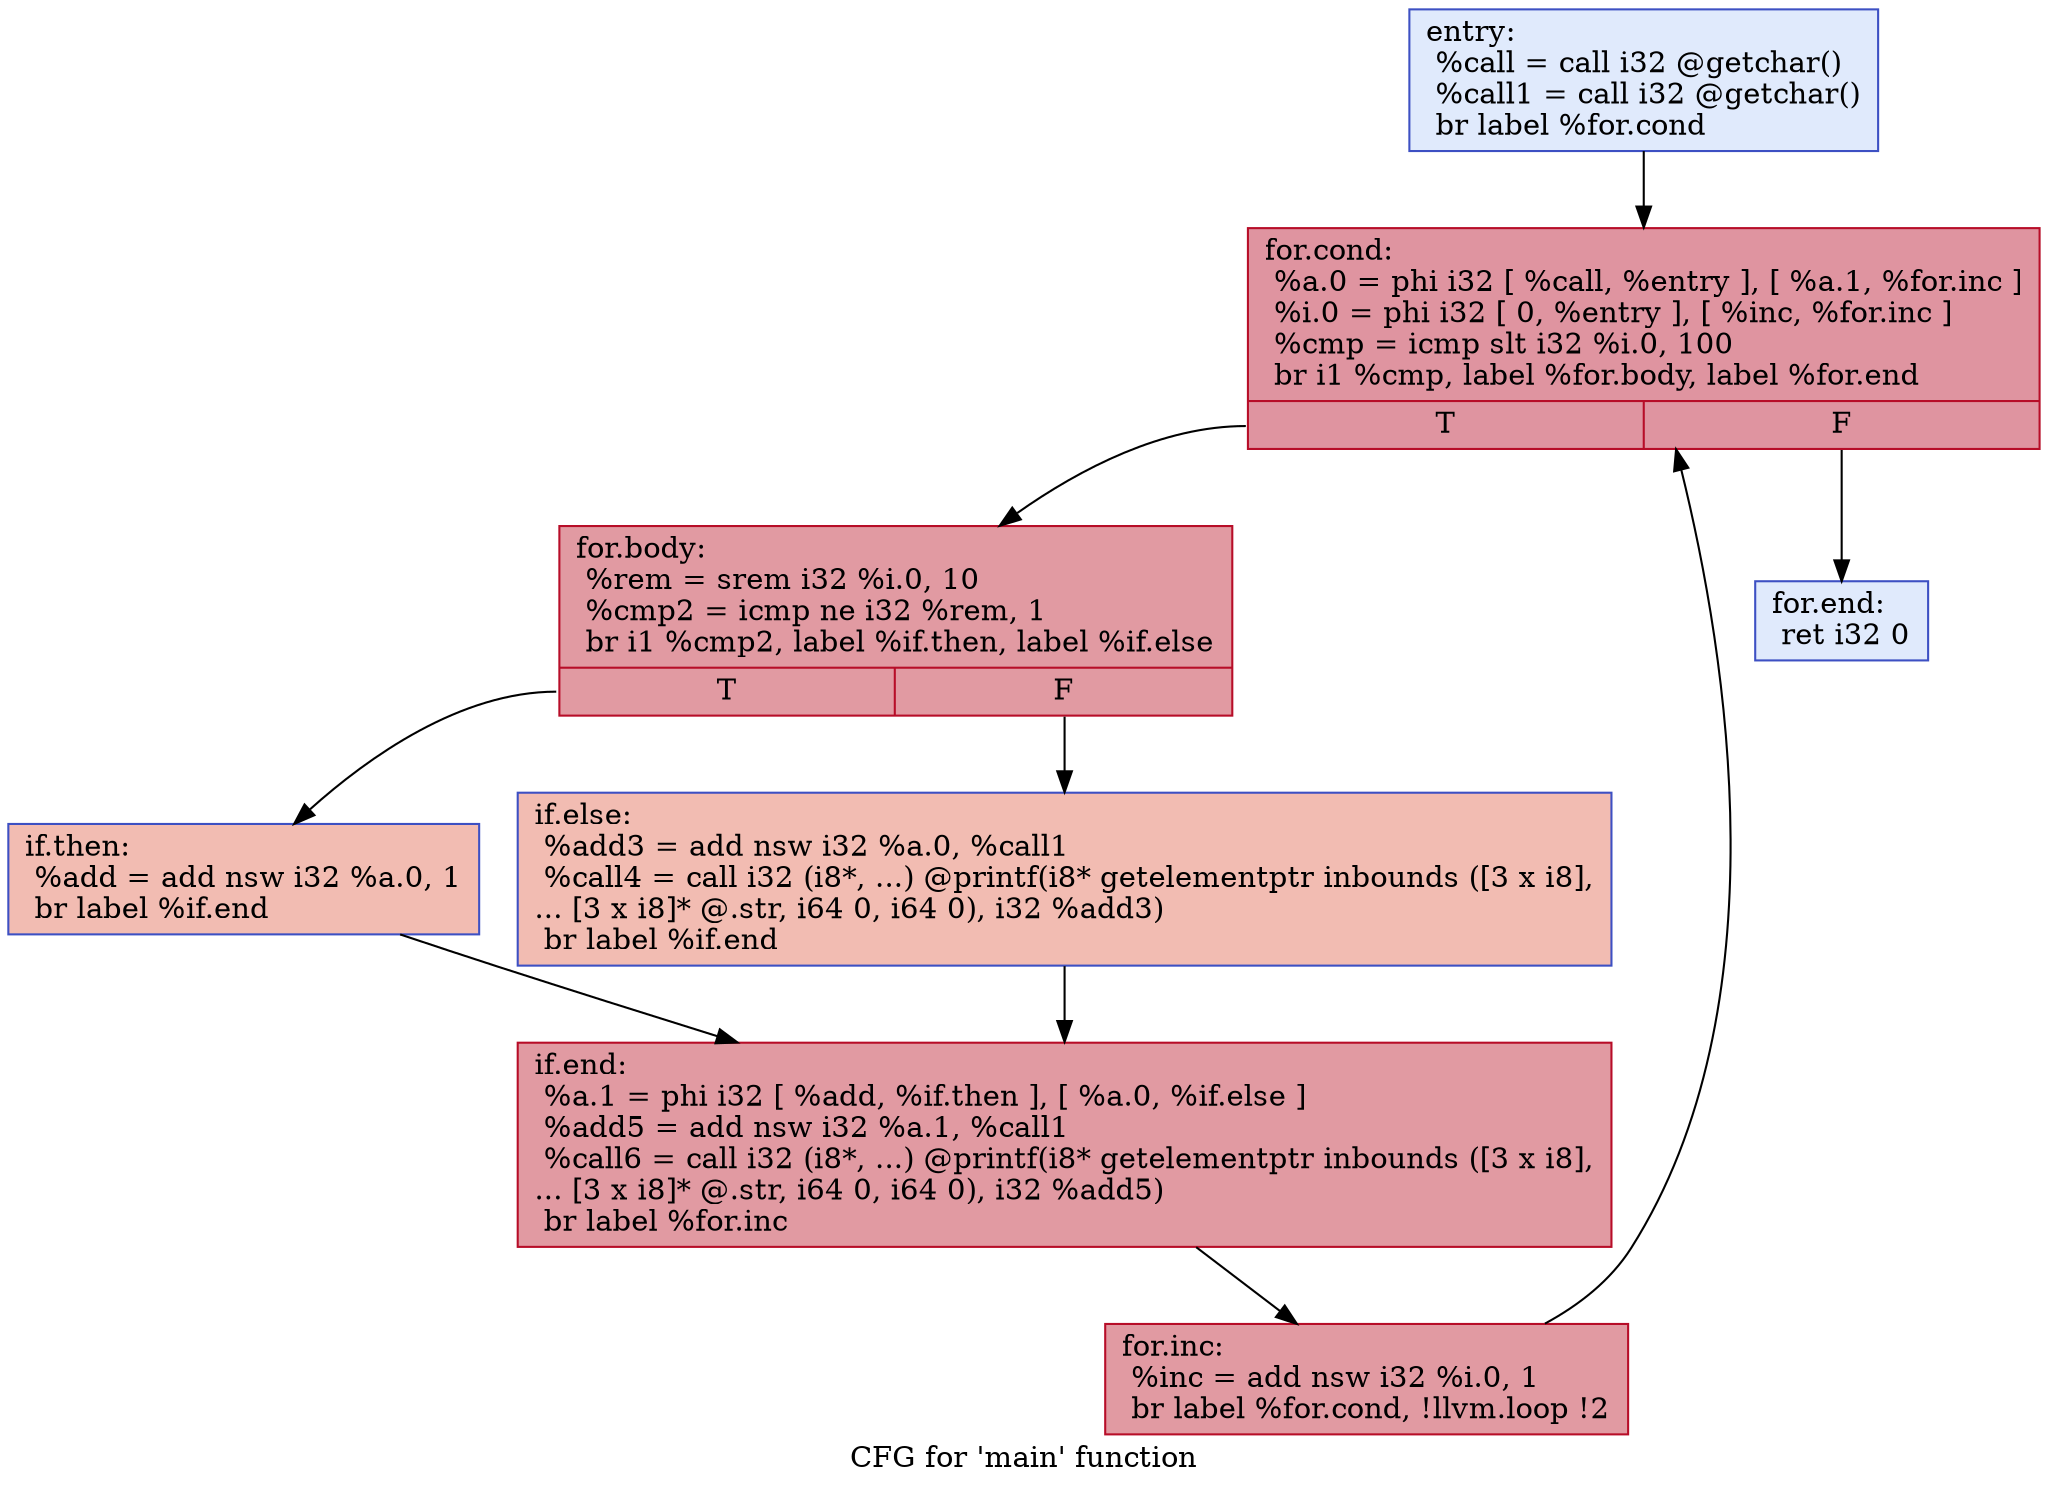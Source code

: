 digraph "CFG for 'main' function" {
	label="CFG for 'main' function";

	Node0x5581eef5d300 [shape=record,color="#3d50c3ff", style=filled, fillcolor="#b9d0f970",label="{entry:\l  %call = call i32 @getchar()\l  %call1 = call i32 @getchar()\l  br label %for.cond\l}"];
	Node0x5581eef5d300 -> Node0x5581eef5d350;
	Node0x5581eef5d350 [shape=record,color="#b70d28ff", style=filled, fillcolor="#b70d2870",label="{for.cond:                                         \l  %a.0 = phi i32 [ %call, %entry ], [ %a.1, %for.inc ]\l  %i.0 = phi i32 [ 0, %entry ], [ %inc, %for.inc ]\l  %cmp = icmp slt i32 %i.0, 100\l  br i1 %cmp, label %for.body, label %for.end\l|{<s0>T|<s1>F}}"];
	Node0x5581eef5d350:s0 -> Node0x5581eef5d3a0;
	Node0x5581eef5d350:s1 -> Node0x5581eef5d530;
	Node0x5581eef5d3a0 [shape=record,color="#b70d28ff", style=filled, fillcolor="#bb1b2c70",label="{for.body:                                         \l  %rem = srem i32 %i.0, 10\l  %cmp2 = icmp ne i32 %rem, 1\l  br i1 %cmp2, label %if.then, label %if.else\l|{<s0>T|<s1>F}}"];
	Node0x5581eef5d3a0:s0 -> Node0x5581eef5d3f0;
	Node0x5581eef5d3a0:s1 -> Node0x5581eef5d440;
	Node0x5581eef5d3f0 [shape=record,color="#3d50c3ff", style=filled, fillcolor="#e1675170",label="{if.then:                                          \l  %add = add nsw i32 %a.0, 1\l  br label %if.end\l}"];
	Node0x5581eef5d3f0 -> Node0x5581eef5d490;
	Node0x5581eef5d440 [shape=record,color="#3d50c3ff", style=filled, fillcolor="#e1675170",label="{if.else:                                          \l  %add3 = add nsw i32 %a.0, %call1\l  %call4 = call i32 (i8*, ...) @printf(i8* getelementptr inbounds ([3 x i8],\l... [3 x i8]* @.str, i64 0, i64 0), i32 %add3)\l  br label %if.end\l}"];
	Node0x5581eef5d440 -> Node0x5581eef5d490;
	Node0x5581eef5d490 [shape=record,color="#b70d28ff", style=filled, fillcolor="#bb1b2c70",label="{if.end:                                           \l  %a.1 = phi i32 [ %add, %if.then ], [ %a.0, %if.else ]\l  %add5 = add nsw i32 %a.1, %call1\l  %call6 = call i32 (i8*, ...) @printf(i8* getelementptr inbounds ([3 x i8],\l... [3 x i8]* @.str, i64 0, i64 0), i32 %add5)\l  br label %for.inc\l}"];
	Node0x5581eef5d490 -> Node0x5581eef5d4e0;
	Node0x5581eef5d4e0 [shape=record,color="#b70d28ff", style=filled, fillcolor="#bb1b2c70",label="{for.inc:                                          \l  %inc = add nsw i32 %i.0, 1\l  br label %for.cond, !llvm.loop !2\l}"];
	Node0x5581eef5d4e0 -> Node0x5581eef5d350;
	Node0x5581eef5d530 [shape=record,color="#3d50c3ff", style=filled, fillcolor="#b9d0f970",label="{for.end:                                          \l  ret i32 0\l}"];
}
